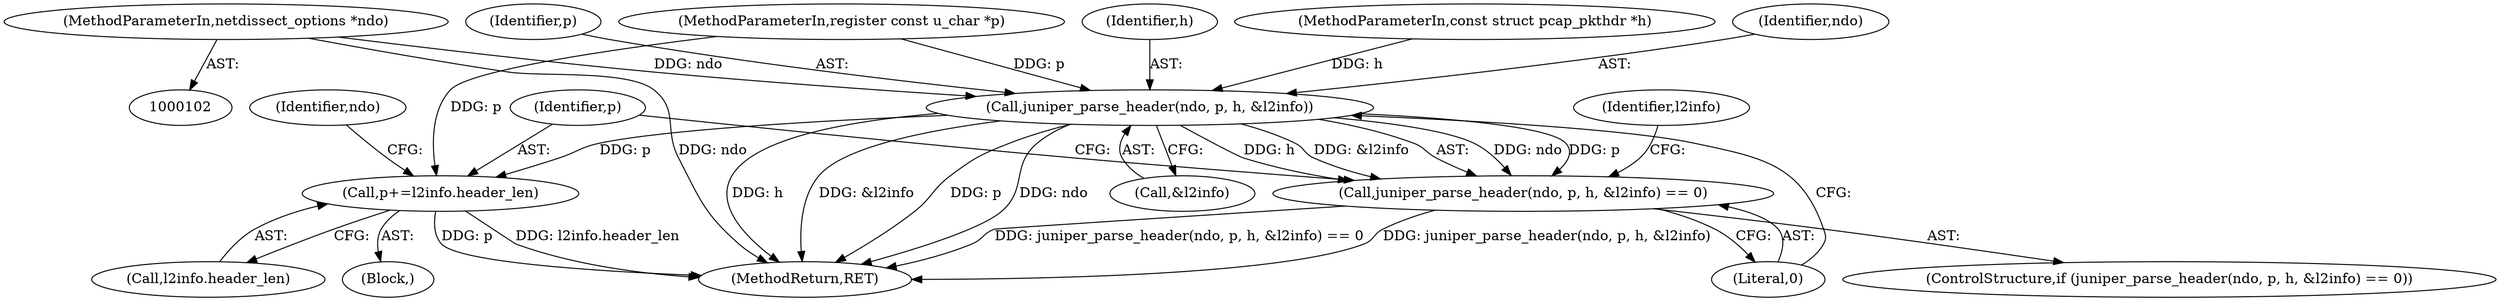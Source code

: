 digraph "0_tcpdump_1dcd10aceabbc03bf571ea32b892c522cbe923de_8@pointer" {
"1000103" [label="(MethodParameterIn,netdissect_options *ndo)"];
"1000115" [label="(Call,juniper_parse_header(ndo, p, h, &l2info))"];
"1000114" [label="(Call,juniper_parse_header(ndo, p, h, &l2info) == 0)"];
"1000126" [label="(Call,p+=l2info.header_len)"];
"1000116" [label="(Identifier,ndo)"];
"1000115" [label="(Call,juniper_parse_header(ndo, p, h, &l2info))"];
"1000134" [label="(Identifier,ndo)"];
"1000127" [label="(Identifier,p)"];
"1000106" [label="(Block,)"];
"1000128" [label="(Call,l2info.header_len)"];
"1000103" [label="(MethodParameterIn,netdissect_options *ndo)"];
"1000119" [label="(Call,&l2info)"];
"1000117" [label="(Identifier,p)"];
"1000124" [label="(Identifier,l2info)"];
"1000118" [label="(Identifier,h)"];
"1000198" [label="(MethodReturn,RET)"];
"1000104" [label="(MethodParameterIn,const struct pcap_pkthdr *h)"];
"1000126" [label="(Call,p+=l2info.header_len)"];
"1000113" [label="(ControlStructure,if (juniper_parse_header(ndo, p, h, &l2info) == 0))"];
"1000105" [label="(MethodParameterIn,register const u_char *p)"];
"1000121" [label="(Literal,0)"];
"1000114" [label="(Call,juniper_parse_header(ndo, p, h, &l2info) == 0)"];
"1000103" -> "1000102"  [label="AST: "];
"1000103" -> "1000198"  [label="DDG: ndo"];
"1000103" -> "1000115"  [label="DDG: ndo"];
"1000115" -> "1000114"  [label="AST: "];
"1000115" -> "1000119"  [label="CFG: "];
"1000116" -> "1000115"  [label="AST: "];
"1000117" -> "1000115"  [label="AST: "];
"1000118" -> "1000115"  [label="AST: "];
"1000119" -> "1000115"  [label="AST: "];
"1000121" -> "1000115"  [label="CFG: "];
"1000115" -> "1000198"  [label="DDG: h"];
"1000115" -> "1000198"  [label="DDG: &l2info"];
"1000115" -> "1000198"  [label="DDG: p"];
"1000115" -> "1000198"  [label="DDG: ndo"];
"1000115" -> "1000114"  [label="DDG: ndo"];
"1000115" -> "1000114"  [label="DDG: p"];
"1000115" -> "1000114"  [label="DDG: h"];
"1000115" -> "1000114"  [label="DDG: &l2info"];
"1000105" -> "1000115"  [label="DDG: p"];
"1000104" -> "1000115"  [label="DDG: h"];
"1000115" -> "1000126"  [label="DDG: p"];
"1000114" -> "1000113"  [label="AST: "];
"1000114" -> "1000121"  [label="CFG: "];
"1000121" -> "1000114"  [label="AST: "];
"1000124" -> "1000114"  [label="CFG: "];
"1000127" -> "1000114"  [label="CFG: "];
"1000114" -> "1000198"  [label="DDG: juniper_parse_header(ndo, p, h, &l2info) == 0"];
"1000114" -> "1000198"  [label="DDG: juniper_parse_header(ndo, p, h, &l2info)"];
"1000126" -> "1000106"  [label="AST: "];
"1000126" -> "1000128"  [label="CFG: "];
"1000127" -> "1000126"  [label="AST: "];
"1000128" -> "1000126"  [label="AST: "];
"1000134" -> "1000126"  [label="CFG: "];
"1000126" -> "1000198"  [label="DDG: p"];
"1000126" -> "1000198"  [label="DDG: l2info.header_len"];
"1000105" -> "1000126"  [label="DDG: p"];
}
